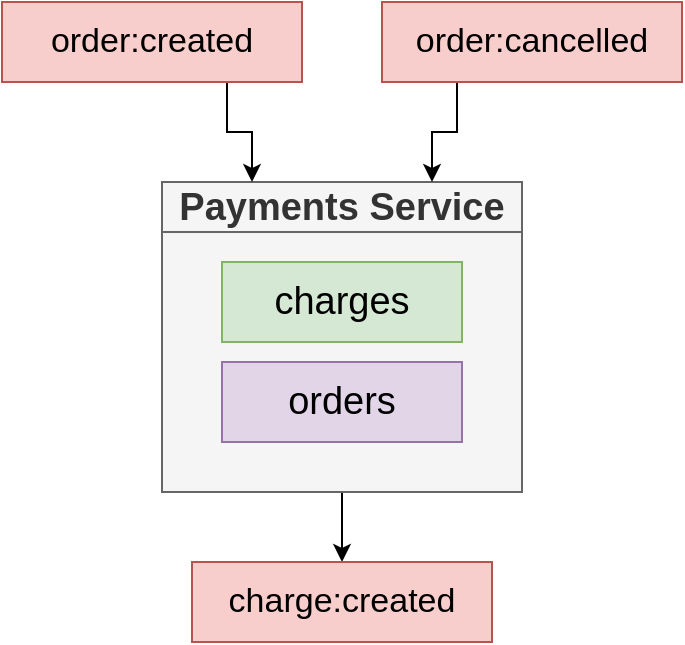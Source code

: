 <mxfile version="13.0.5" type="github" pages="2">
  <diagram id="IAsZRB_BgFoqg9uK12g0" name="01 - payments">
    <mxGraphModel dx="751" dy="370" grid="1" gridSize="10" guides="1" tooltips="1" connect="1" arrows="1" fold="1" page="1" pageScale="1" pageWidth="1920" pageHeight="1200" math="0" shadow="0">
      <root>
        <mxCell id="0" />
        <mxCell id="1" parent="0" />
        <mxCell id="G6AuaNTyR_ygwv2vs5e6-1" value="Payments Service" style="rounded=0;whiteSpace=wrap;html=1;fontSize=19;fillColor=#f5f5f5;strokeColor=#666666;fontColor=#333333;fontStyle=1" vertex="1" parent="1">
          <mxGeometry x="550" y="270" width="180" height="25" as="geometry" />
        </mxCell>
        <mxCell id="G6AuaNTyR_ygwv2vs5e6-2" style="edgeStyle=orthogonalEdgeStyle;rounded=0;orthogonalLoop=1;jettySize=auto;html=1;exitX=0.5;exitY=1;exitDx=0;exitDy=0;entryX=0.5;entryY=0;entryDx=0;entryDy=0;fontSize=17;" edge="1" parent="1" source="G6AuaNTyR_ygwv2vs5e6-3" target="G6AuaNTyR_ygwv2vs5e6-6">
          <mxGeometry relative="1" as="geometry" />
        </mxCell>
        <mxCell id="G6AuaNTyR_ygwv2vs5e6-3" value="" style="rounded=0;whiteSpace=wrap;html=1;fontSize=22;fillColor=#f5f5f5;strokeColor=#666666;fontColor=#333333;fontStyle=1" vertex="1" parent="1">
          <mxGeometry x="550" y="295" width="180" height="130" as="geometry" />
        </mxCell>
        <mxCell id="G6AuaNTyR_ygwv2vs5e6-4" value="charges" style="rounded=0;whiteSpace=wrap;html=1;fontSize=19;fillColor=#d5e8d4;strokeColor=#82b366;" vertex="1" parent="1">
          <mxGeometry x="580" y="310" width="120" height="40" as="geometry" />
        </mxCell>
        <mxCell id="G6AuaNTyR_ygwv2vs5e6-5" value="orders" style="rounded=0;whiteSpace=wrap;html=1;fontSize=19;fillColor=#e1d5e7;strokeColor=#9673a6;" vertex="1" parent="1">
          <mxGeometry x="580" y="360" width="120" height="40" as="geometry" />
        </mxCell>
        <mxCell id="G6AuaNTyR_ygwv2vs5e6-6" value="charge:created" style="rounded=0;whiteSpace=wrap;html=1;fontSize=17;fillColor=#f8cecc;strokeColor=#b85450;" vertex="1" parent="1">
          <mxGeometry x="565" y="460" width="150" height="40" as="geometry" />
        </mxCell>
        <mxCell id="G6AuaNTyR_ygwv2vs5e6-10" style="edgeStyle=orthogonalEdgeStyle;rounded=0;orthogonalLoop=1;jettySize=auto;html=1;exitX=0.25;exitY=1;exitDx=0;exitDy=0;entryX=0.75;entryY=0;entryDx=0;entryDy=0;" edge="1" parent="1" source="G6AuaNTyR_ygwv2vs5e6-7" target="G6AuaNTyR_ygwv2vs5e6-1">
          <mxGeometry relative="1" as="geometry" />
        </mxCell>
        <mxCell id="G6AuaNTyR_ygwv2vs5e6-7" value="order:cancelled" style="rounded=0;whiteSpace=wrap;html=1;fontSize=17;fillColor=#f8cecc;strokeColor=#b85450;" vertex="1" parent="1">
          <mxGeometry x="660" y="180" width="150" height="40" as="geometry" />
        </mxCell>
        <mxCell id="G6AuaNTyR_ygwv2vs5e6-9" style="edgeStyle=orthogonalEdgeStyle;rounded=0;orthogonalLoop=1;jettySize=auto;html=1;exitX=0.75;exitY=1;exitDx=0;exitDy=0;entryX=0.25;entryY=0;entryDx=0;entryDy=0;" edge="1" parent="1" source="G6AuaNTyR_ygwv2vs5e6-8" target="G6AuaNTyR_ygwv2vs5e6-1">
          <mxGeometry relative="1" as="geometry" />
        </mxCell>
        <mxCell id="G6AuaNTyR_ygwv2vs5e6-8" value="order:created" style="rounded=0;whiteSpace=wrap;html=1;fontSize=17;fillColor=#f8cecc;strokeColor=#b85450;" vertex="1" parent="1">
          <mxGeometry x="470" y="180" width="150" height="40" as="geometry" />
        </mxCell>
      </root>
    </mxGraphModel>
  </diagram>
  <diagram id="RWAXCmwLYtjPQeQvjEfi" name="02 - payments">
    <mxGraphModel dx="858" dy="422" grid="1" gridSize="10" guides="1" tooltips="1" connect="1" arrows="1" fold="1" page="1" pageScale="1" pageWidth="1920" pageHeight="1200" math="0" shadow="0">
      <root>
        <mxCell id="youZF4ZuXAlcFctao3AP-0" />
        <mxCell id="youZF4ZuXAlcFctao3AP-1" parent="youZF4ZuXAlcFctao3AP-0" />
        <mxCell id="qWyI3RjNItqgJQFA7Gng-0" value="Payments Service" style="rounded=0;whiteSpace=wrap;html=1;fontSize=19;fillColor=#f5f5f5;strokeColor=#666666;fontColor=#333333;fontStyle=1" vertex="1" parent="youZF4ZuXAlcFctao3AP-1">
          <mxGeometry x="790" y="260" width="180" height="25" as="geometry" />
        </mxCell>
        <mxCell id="qWyI3RjNItqgJQFA7Gng-7" style="edgeStyle=orthogonalEdgeStyle;rounded=0;orthogonalLoop=1;jettySize=auto;html=1;exitX=1;exitY=0.5;exitDx=0;exitDy=0;fontSize=20;" edge="1" parent="youZF4ZuXAlcFctao3AP-1" source="qWyI3RjNItqgJQFA7Gng-1" target="qWyI3RjNItqgJQFA7Gng-6">
          <mxGeometry relative="1" as="geometry" />
        </mxCell>
        <mxCell id="qWyI3RjNItqgJQFA7Gng-1" value="" style="rounded=0;whiteSpace=wrap;html=1;fontSize=22;fillColor=#f5f5f5;strokeColor=#666666;fontColor=#333333;fontStyle=1" vertex="1" parent="youZF4ZuXAlcFctao3AP-1">
          <mxGeometry x="790" y="285" width="180" height="130" as="geometry" />
        </mxCell>
        <mxCell id="qWyI3RjNItqgJQFA7Gng-2" value="charges" style="rounded=0;whiteSpace=wrap;html=1;fontSize=19;fillColor=#d5e8d4;strokeColor=#82b366;" vertex="1" parent="youZF4ZuXAlcFctao3AP-1">
          <mxGeometry x="820" y="300" width="120" height="40" as="geometry" />
        </mxCell>
        <mxCell id="qWyI3RjNItqgJQFA7Gng-3" value="orders" style="rounded=0;whiteSpace=wrap;html=1;fontSize=19;fillColor=#e1d5e7;strokeColor=#9673a6;" vertex="1" parent="youZF4ZuXAlcFctao3AP-1">
          <mxGeometry x="820" y="350" width="120" height="40" as="geometry" />
        </mxCell>
        <mxCell id="qWyI3RjNItqgJQFA7Gng-5" style="edgeStyle=orthogonalEdgeStyle;rounded=0;orthogonalLoop=1;jettySize=auto;html=1;exitX=1;exitY=0.5;exitDx=0;exitDy=0;fontSize=15;" edge="1" parent="youZF4ZuXAlcFctao3AP-1" source="qWyI3RjNItqgJQFA7Gng-4" target="qWyI3RjNItqgJQFA7Gng-1">
          <mxGeometry relative="1" as="geometry" />
        </mxCell>
        <mxCell id="qWyI3RjNItqgJQFA7Gng-4" value="&lt;b&gt;Request &lt;/b&gt;&lt;br&gt;Create a &#39;charge&#39;" style="rounded=0;whiteSpace=wrap;html=1;fillColor=#dae8fc;strokeColor=#6c8ebf;fontSize=15;" vertex="1" parent="youZF4ZuXAlcFctao3AP-1">
          <mxGeometry x="560" y="320" width="170" height="60" as="geometry" />
        </mxCell>
        <mxCell id="qWyI3RjNItqgJQFA7Gng-6" value="&lt;b style=&quot;font-size: 20px;&quot;&gt;Stripe API&lt;/b&gt;" style="rounded=0;whiteSpace=wrap;html=1;fillColor=#ffe6cc;strokeColor=#d79b00;fontSize=20;" vertex="1" parent="youZF4ZuXAlcFctao3AP-1">
          <mxGeometry x="1030" y="320" width="170" height="60" as="geometry" />
        </mxCell>
      </root>
    </mxGraphModel>
  </diagram>
</mxfile>

